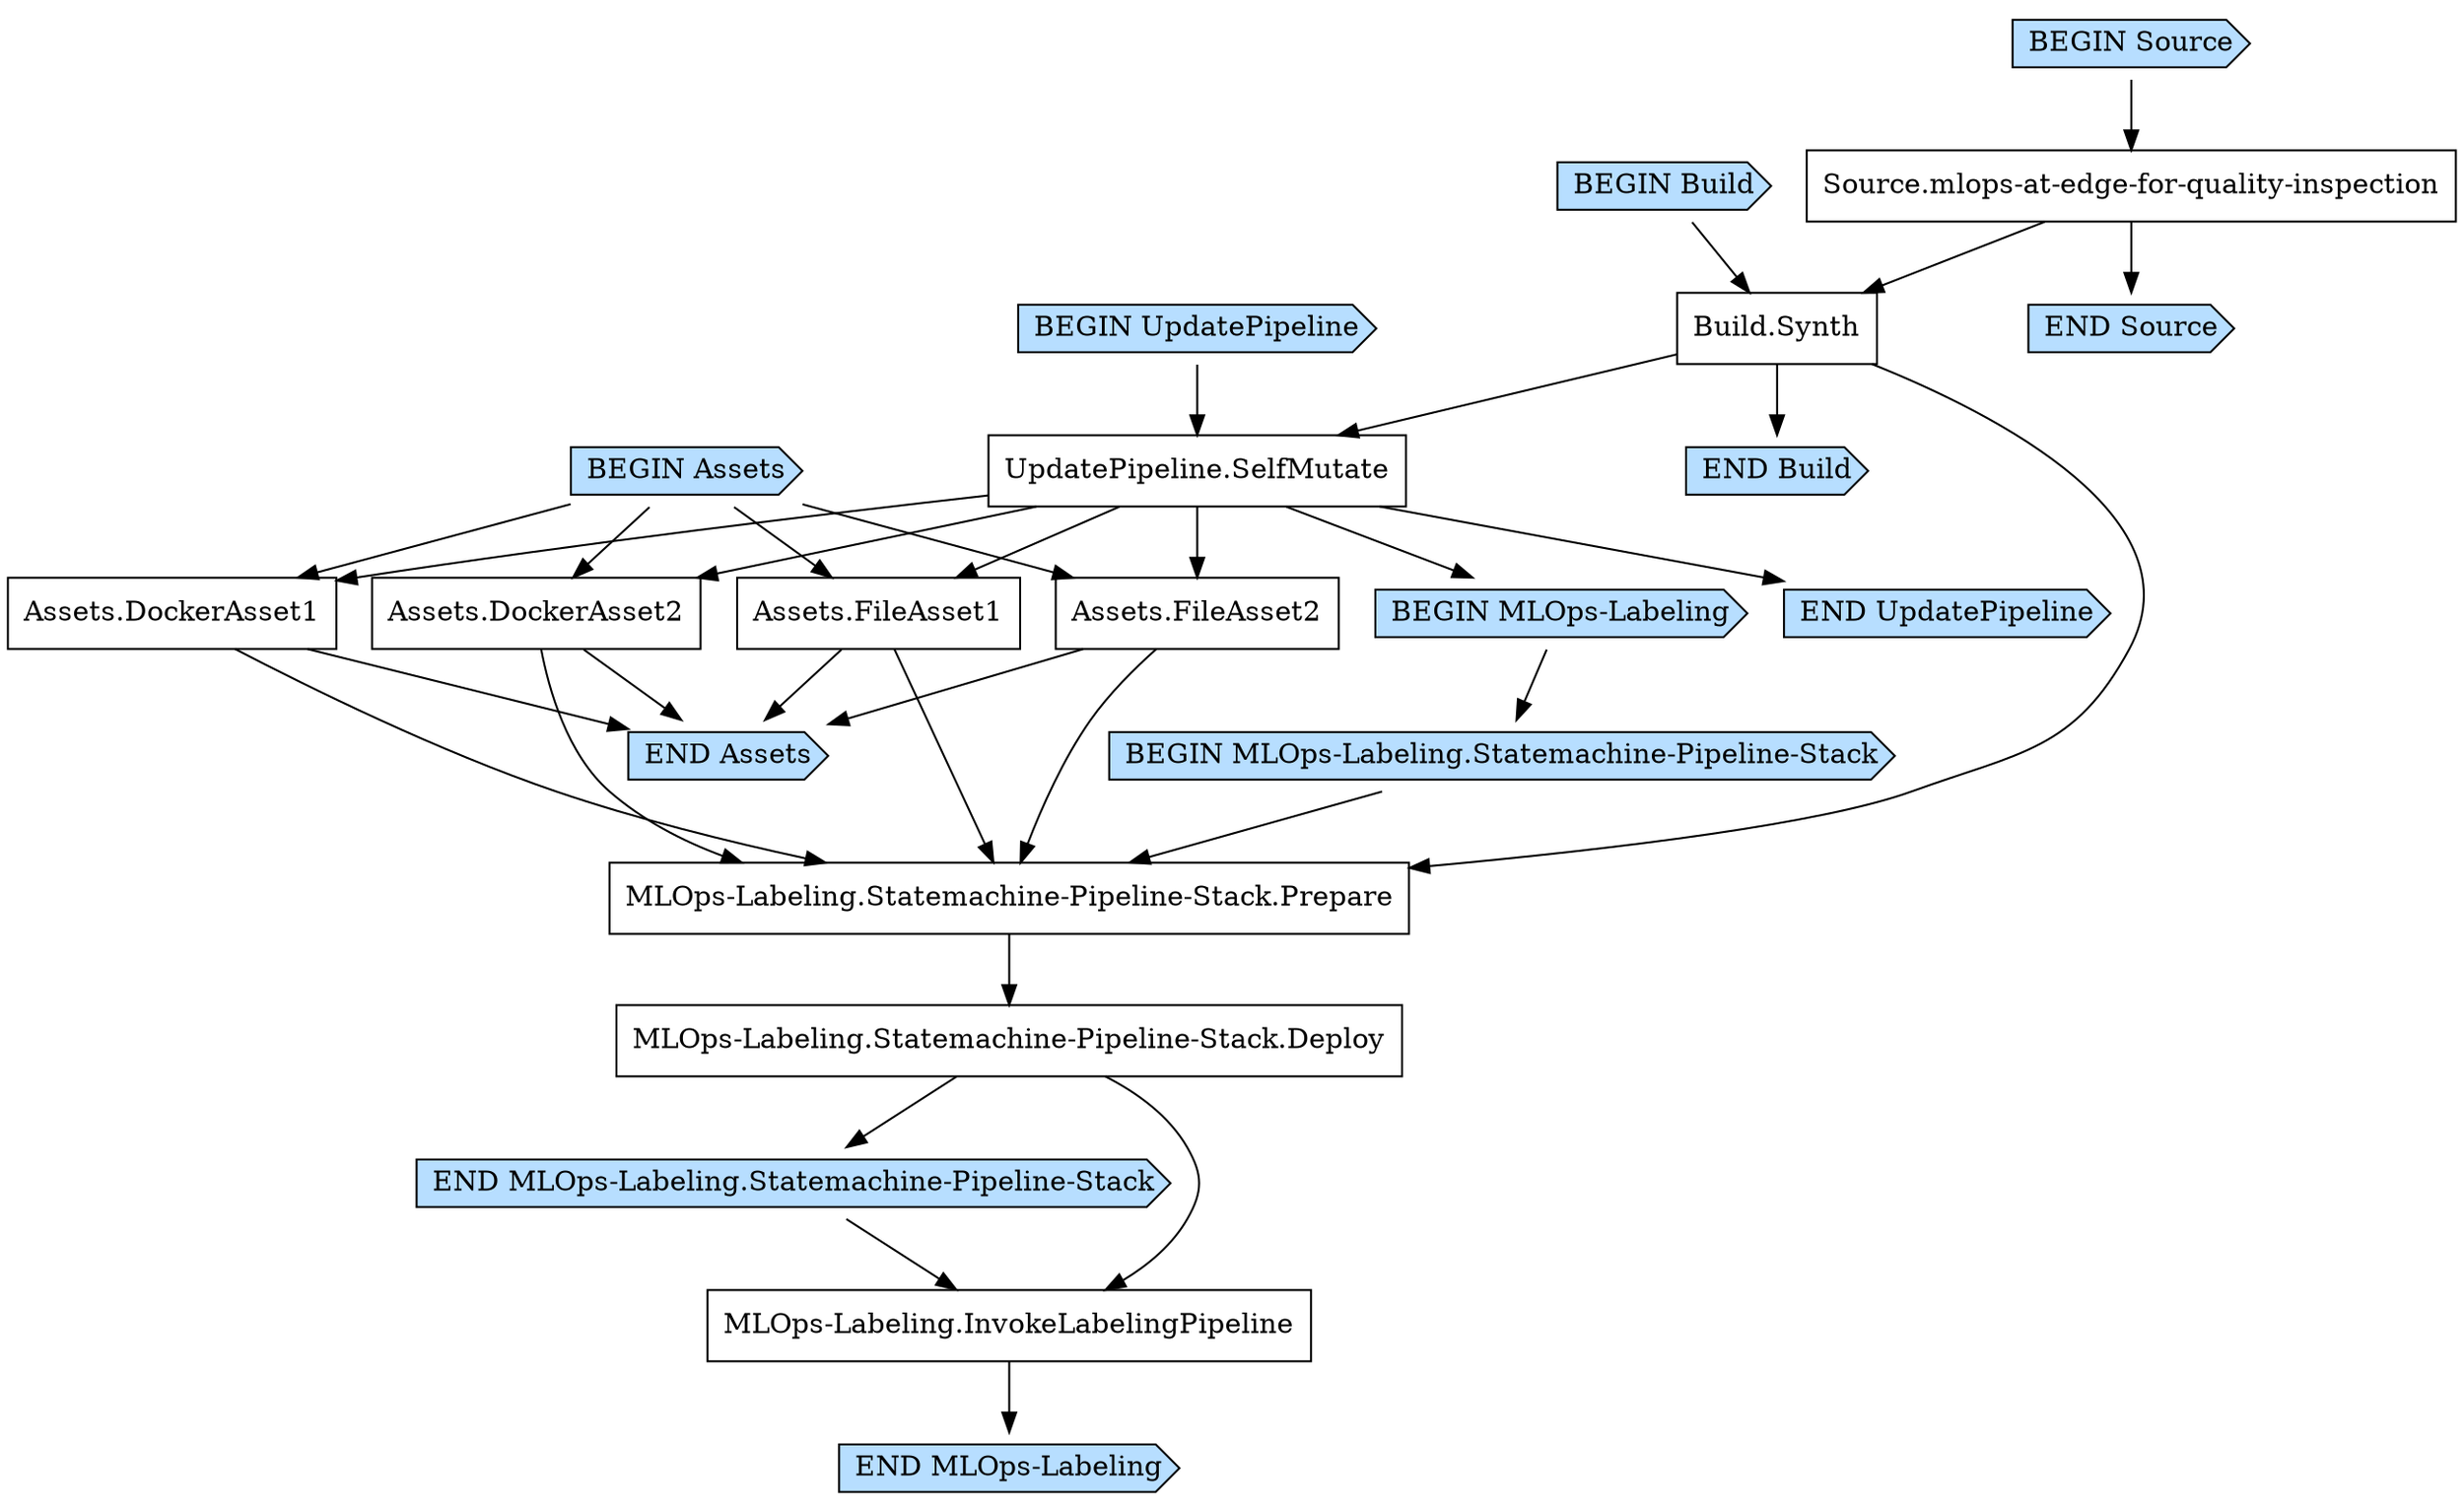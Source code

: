 digraph G {
  # Arrows represent an "unlocks" relationship (opposite of dependency). So chosen
  # because the layout looks more natural that way.
  # To represent subgraph dependencies, subgraphs are represented by BEGIN/END nodes.
  # To render: `dot -Tsvg MLOpsLabelingInfraStackcdkpipeline42E2338A.dot > graph.svg`, open in a browser.
  node [shape="box"];
"BEGIN Build" [shape="cds", style="filled", fillcolor="#b7deff"];
"END Build" [shape="cds", style="filled", fillcolor="#b7deff"];
"Build.Synth";
"Source.mlops-at-edge-for-quality-inspection" -> "Build.Synth";
"BEGIN Build" -> "Build.Synth";
"Build.Synth" -> "END Build";
"BEGIN UpdatePipeline" [shape="cds", style="filled", fillcolor="#b7deff"];
"END UpdatePipeline" [shape="cds", style="filled", fillcolor="#b7deff"];
"UpdatePipeline.SelfMutate";
"Build.Synth" -> "UpdatePipeline.SelfMutate";
"BEGIN UpdatePipeline" -> "UpdatePipeline.SelfMutate";
"UpdatePipeline.SelfMutate" -> "END UpdatePipeline";
"BEGIN Assets" [shape="cds", style="filled", fillcolor="#b7deff"];
"END Assets" [shape="cds", style="filled", fillcolor="#b7deff"];
"Assets.FileAsset1";
"UpdatePipeline.SelfMutate" -> "Assets.FileAsset1";
"Assets.FileAsset2";
"UpdatePipeline.SelfMutate" -> "Assets.FileAsset2";
"Assets.DockerAsset1";
"UpdatePipeline.SelfMutate" -> "Assets.DockerAsset1";
"Assets.DockerAsset2";
"UpdatePipeline.SelfMutate" -> "Assets.DockerAsset2";
"BEGIN Assets" -> "Assets.DockerAsset1";
"BEGIN Assets" -> "Assets.DockerAsset2";
"BEGIN Assets" -> "Assets.FileAsset1";
"BEGIN Assets" -> "Assets.FileAsset2";
"Assets.DockerAsset1" -> "END Assets";
"Assets.DockerAsset2" -> "END Assets";
"Assets.FileAsset1" -> "END Assets";
"Assets.FileAsset2" -> "END Assets";
"BEGIN MLOps-Labeling" [shape="cds", style="filled", fillcolor="#b7deff"];
"END MLOps-Labeling" [shape="cds", style="filled", fillcolor="#b7deff"];
"UpdatePipeline.SelfMutate" -> "BEGIN MLOps-Labeling";
"BEGIN MLOps-Labeling.Statemachine-Pipeline-Stack" [shape="cds", style="filled", fillcolor="#b7deff"];
"END MLOps-Labeling.Statemachine-Pipeline-Stack" [shape="cds", style="filled", fillcolor="#b7deff"];
"MLOps-Labeling.Statemachine-Pipeline-Stack.Deploy";
"MLOps-Labeling.Statemachine-Pipeline-Stack.Prepare" -> "MLOps-Labeling.Statemachine-Pipeline-Stack.Deploy";
"MLOps-Labeling.Statemachine-Pipeline-Stack.Prepare";
"Build.Synth" -> "MLOps-Labeling.Statemachine-Pipeline-Stack.Prepare";
"Assets.FileAsset1" -> "MLOps-Labeling.Statemachine-Pipeline-Stack.Prepare";
"Assets.FileAsset2" -> "MLOps-Labeling.Statemachine-Pipeline-Stack.Prepare";
"Assets.DockerAsset1" -> "MLOps-Labeling.Statemachine-Pipeline-Stack.Prepare";
"Assets.DockerAsset2" -> "MLOps-Labeling.Statemachine-Pipeline-Stack.Prepare";
"BEGIN MLOps-Labeling.Statemachine-Pipeline-Stack" -> "MLOps-Labeling.Statemachine-Pipeline-Stack.Prepare";
"MLOps-Labeling.Statemachine-Pipeline-Stack.Deploy" -> "END MLOps-Labeling.Statemachine-Pipeline-Stack";
"MLOps-Labeling.InvokeLabelingPipeline";
"MLOps-Labeling.Statemachine-Pipeline-Stack.Deploy" -> "MLOps-Labeling.InvokeLabelingPipeline";
"END MLOps-Labeling.Statemachine-Pipeline-Stack" -> "MLOps-Labeling.InvokeLabelingPipeline";
"BEGIN MLOps-Labeling" -> "BEGIN MLOps-Labeling.Statemachine-Pipeline-Stack";
"MLOps-Labeling.InvokeLabelingPipeline" -> "END MLOps-Labeling";
"BEGIN Source" [shape="cds", style="filled", fillcolor="#b7deff"];
"END Source" [shape="cds", style="filled", fillcolor="#b7deff"];
"Source.mlops-at-edge-for-quality-inspection";
"BEGIN Source" -> "Source.mlops-at-edge-for-quality-inspection";
"Source.mlops-at-edge-for-quality-inspection" -> "END Source";
}